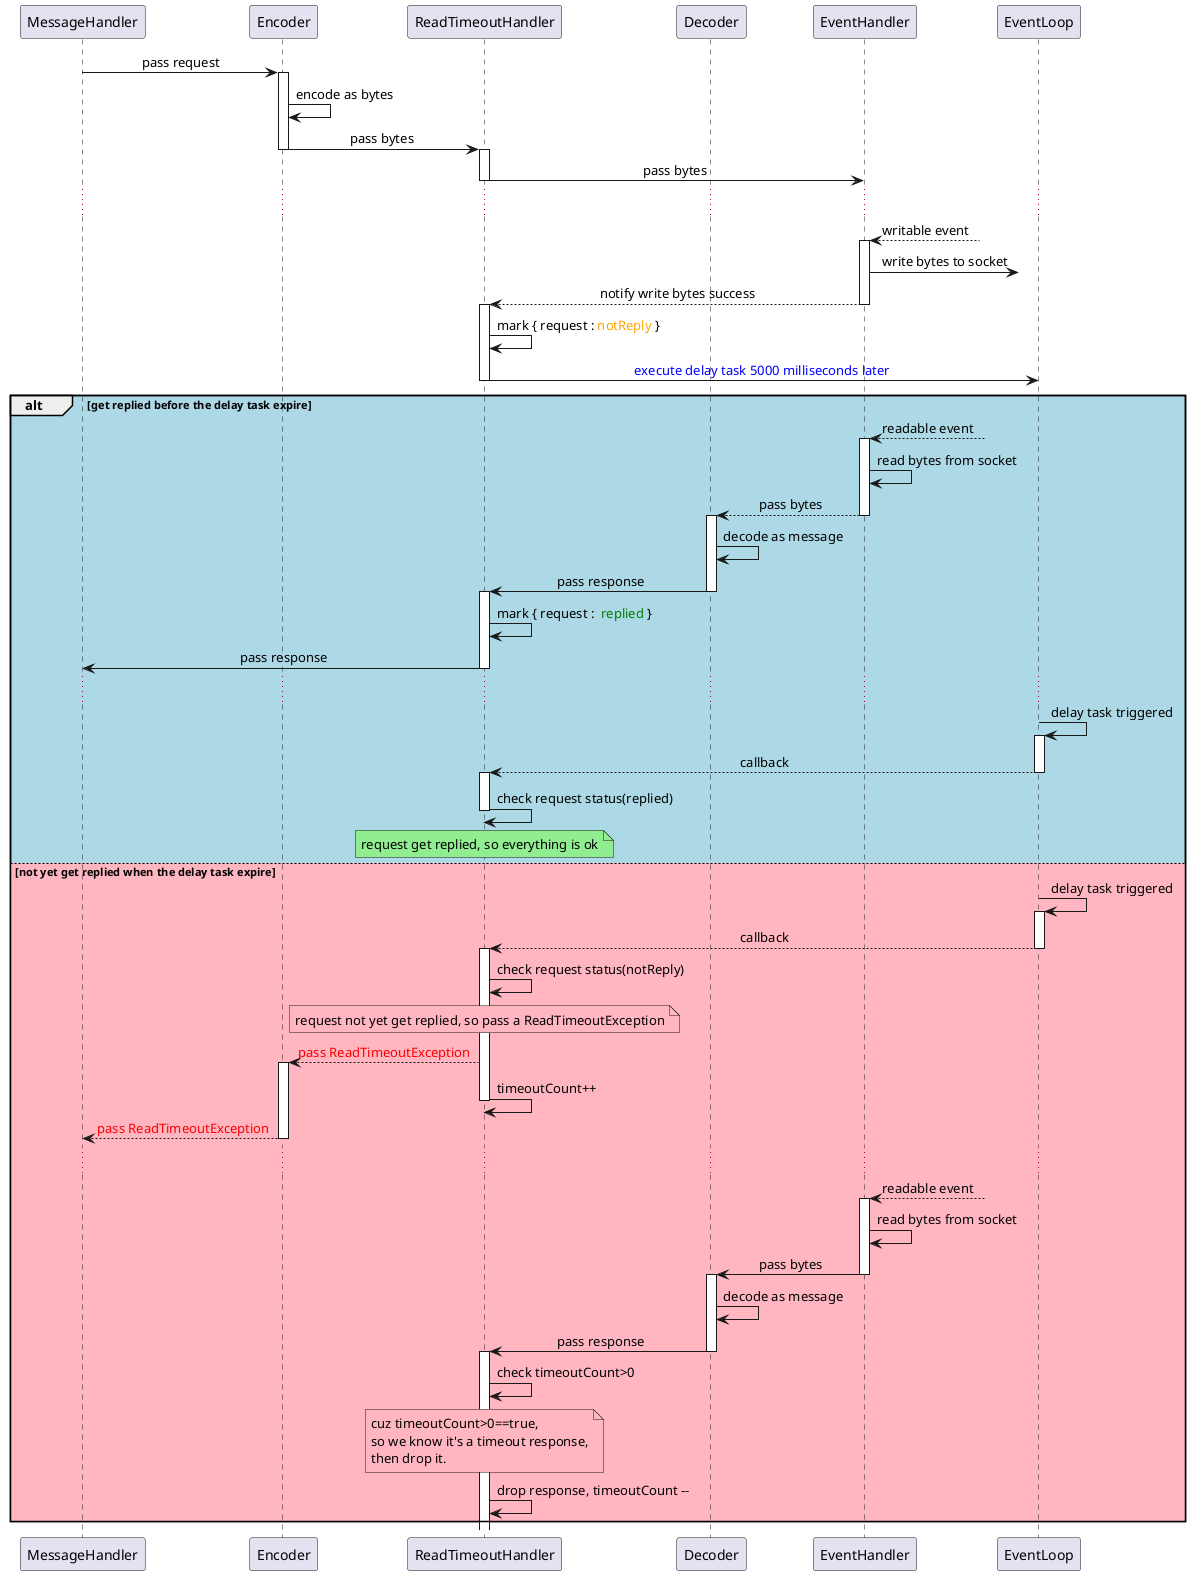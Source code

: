 @startuml Timeout-ReadTimeout
skinparam sequenceMessageAlign center

participant 0 as "MessageHandler"
participant 1 as "Encoder"
participant 2 as "ReadTimeoutHandler"
participant 5 as "Decoder"
participant 3 as "EventHandler"
participant 4 as "EventLoop"

' 发出请求

0->1++: pass request
1->1: encode as bytes
1->2--++: pass bytes
2->3--: pass bytes
...
3<--?++: writable event
3->?: write bytes to socket
3-->2--++: notify write bytes success
2->2: mark { request : <font color=orange>notReply</font> }   

2->4--: <font color=blue>execute delay task 5000 milliseconds later


' 分支1, 超时前到来响应
alt #LightBlue get replied before the delay task expire

3<--?++ : readable event
3->3: read bytes from socket 
3-->5--++ : pass bytes
5->5: decode as message 
5->2--++: pass response 
2->2: mark { request : <font color=green> replied</font> }
2->0-- : pass response 
...

' 延迟任务触发
4->4++: delay task triggered
4-->2--++: callback
2->2--: check request status(replied)
note over 2 #LightGreen: request get replied, so everything is ok

' else 分支, 超时后到来的响应
else #LightPink not yet get replied when the delay task expire

4->4++: delay task triggered
4-->2--++: callback
2->2: check request status(notReply)
note over 2 #LightPink: request not yet get replied, so pass a ReadTimeoutException
2-->1++: <font color=red>pass ReadTimeoutException
2->2--: timeoutCount++
1-->0--: <font color=red>pass ReadTimeoutException

...

' 迟到的消息到来
3<--?++ : readable event
3->3: read bytes from socket 
3->5--++ : pass bytes
5->5: decode as message 
5->2--++: pass response 
2->2: check timeoutCount>0
note over 2#LightPink 
cuz timeoutCount>0==true, 
so we know it's a timeout response,
then drop it. 
end note
2->2: drop response, timeoutCount -- 

end

@enduml